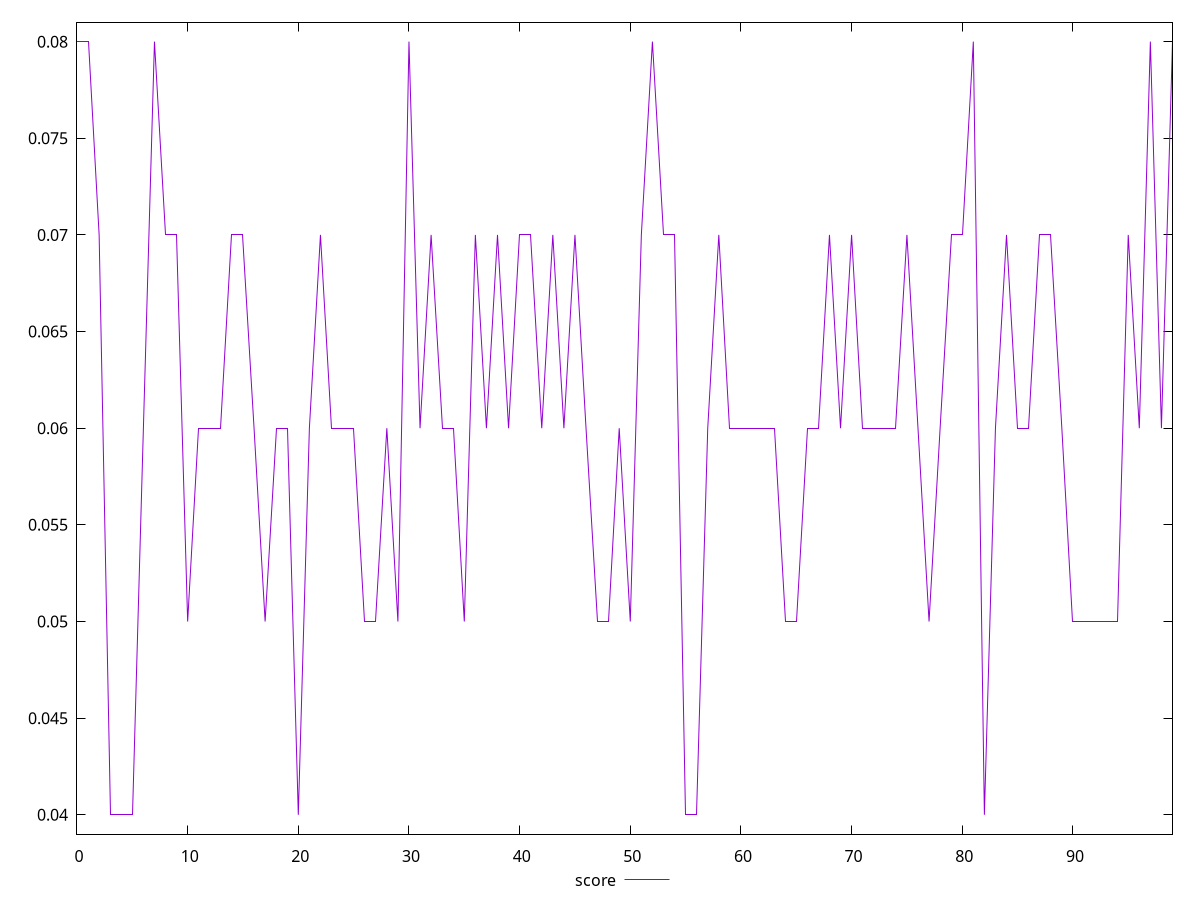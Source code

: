 reset

$score <<EOF
0 0.08
1 0.08
2 0.07
3 0.04
4 0.04
5 0.04
6 0.06
7 0.08
8 0.07
9 0.07
10 0.05
11 0.06
12 0.06
13 0.06
14 0.07
15 0.07
16 0.06
17 0.05
18 0.06
19 0.06
20 0.04
21 0.06
22 0.07
23 0.06
24 0.06
25 0.06
26 0.05
27 0.05
28 0.06
29 0.05
30 0.08
31 0.06
32 0.07
33 0.06
34 0.06
35 0.05
36 0.07
37 0.06
38 0.07
39 0.06
40 0.07
41 0.07
42 0.06
43 0.07
44 0.06
45 0.07
46 0.06
47 0.05
48 0.05
49 0.06
50 0.05
51 0.07
52 0.08
53 0.07
54 0.07
55 0.04
56 0.04
57 0.06
58 0.07
59 0.06
60 0.06
61 0.06
62 0.06
63 0.06
64 0.05
65 0.05
66 0.06
67 0.06
68 0.07
69 0.06
70 0.07
71 0.06
72 0.06
73 0.06
74 0.06
75 0.07
76 0.06
77 0.05
78 0.06
79 0.07
80 0.07
81 0.08
82 0.04
83 0.06
84 0.07
85 0.06
86 0.06
87 0.07
88 0.07
89 0.06
90 0.05
91 0.05
92 0.05
93 0.05
94 0.05
95 0.07
96 0.06
97 0.08
98 0.06
99 0.08
EOF

set key outside below
set xrange [0:99]
set yrange [0.039:0.081]
set trange [0.039:0.081]
set terminal svg size 640, 500 enhanced background rgb 'white'
set output "reports/report_00027_2021-02-24T12-40-31.850Z/interactive/samples/astro/score/values.svg"

plot $score title "score" with line

reset
